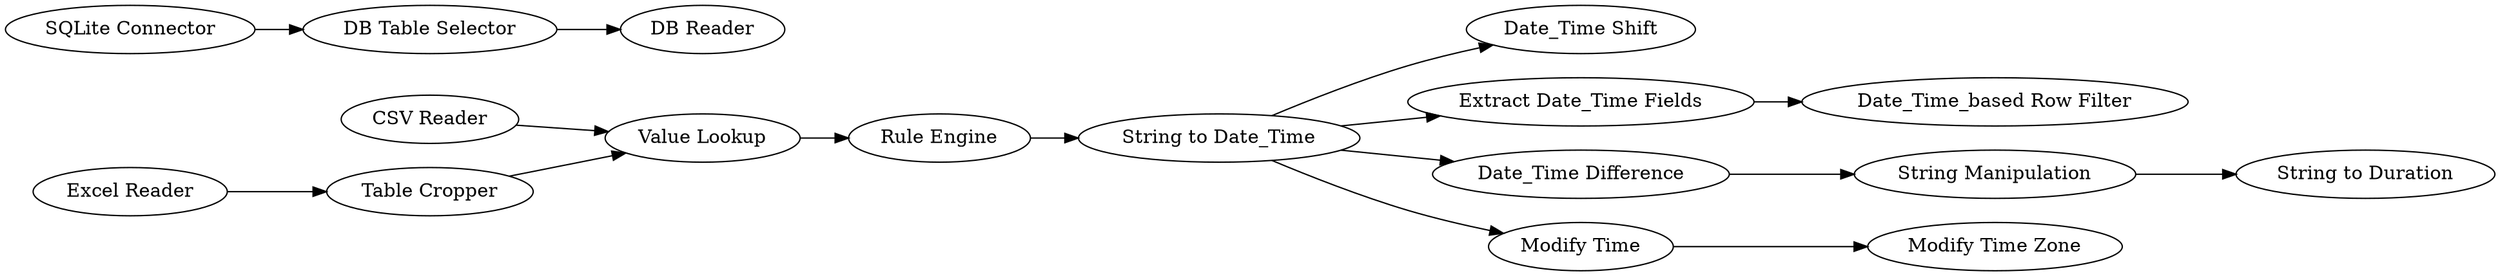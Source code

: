 digraph {
	266 [label="Table Cropper"]
	271 [label="Value Lookup"]
	272 [label="Rule Engine"]
	273 [label="String to Date_Time"]
	403 [label="DB Table Selector"]
	404 [label="DB Reader"]
	406 [label="SQLite Connector"]
	421 [label="Date_Time Shift"]
	422 [label="Extract Date_Time Fields"]
	423 [label="Date_Time_based Row Filter"]
	424 [label="CSV Reader"]
	425 [label="Date_Time Difference"]
	426 [label="String to Duration"]
	427 [label="String Manipulation"]
	428 [label="Modify Time"]
	429 [label="Modify Time Zone"]
	433 [label="Excel Reader"]
	266 -> 271
	271 -> 272
	272 -> 273
	273 -> 421
	273 -> 422
	273 -> 425
	273 -> 428
	403 -> 404
	406 -> 403
	422 -> 423
	424 -> 271
	425 -> 427
	427 -> 426
	428 -> 429
	433 -> 266
	rankdir=LR
}
